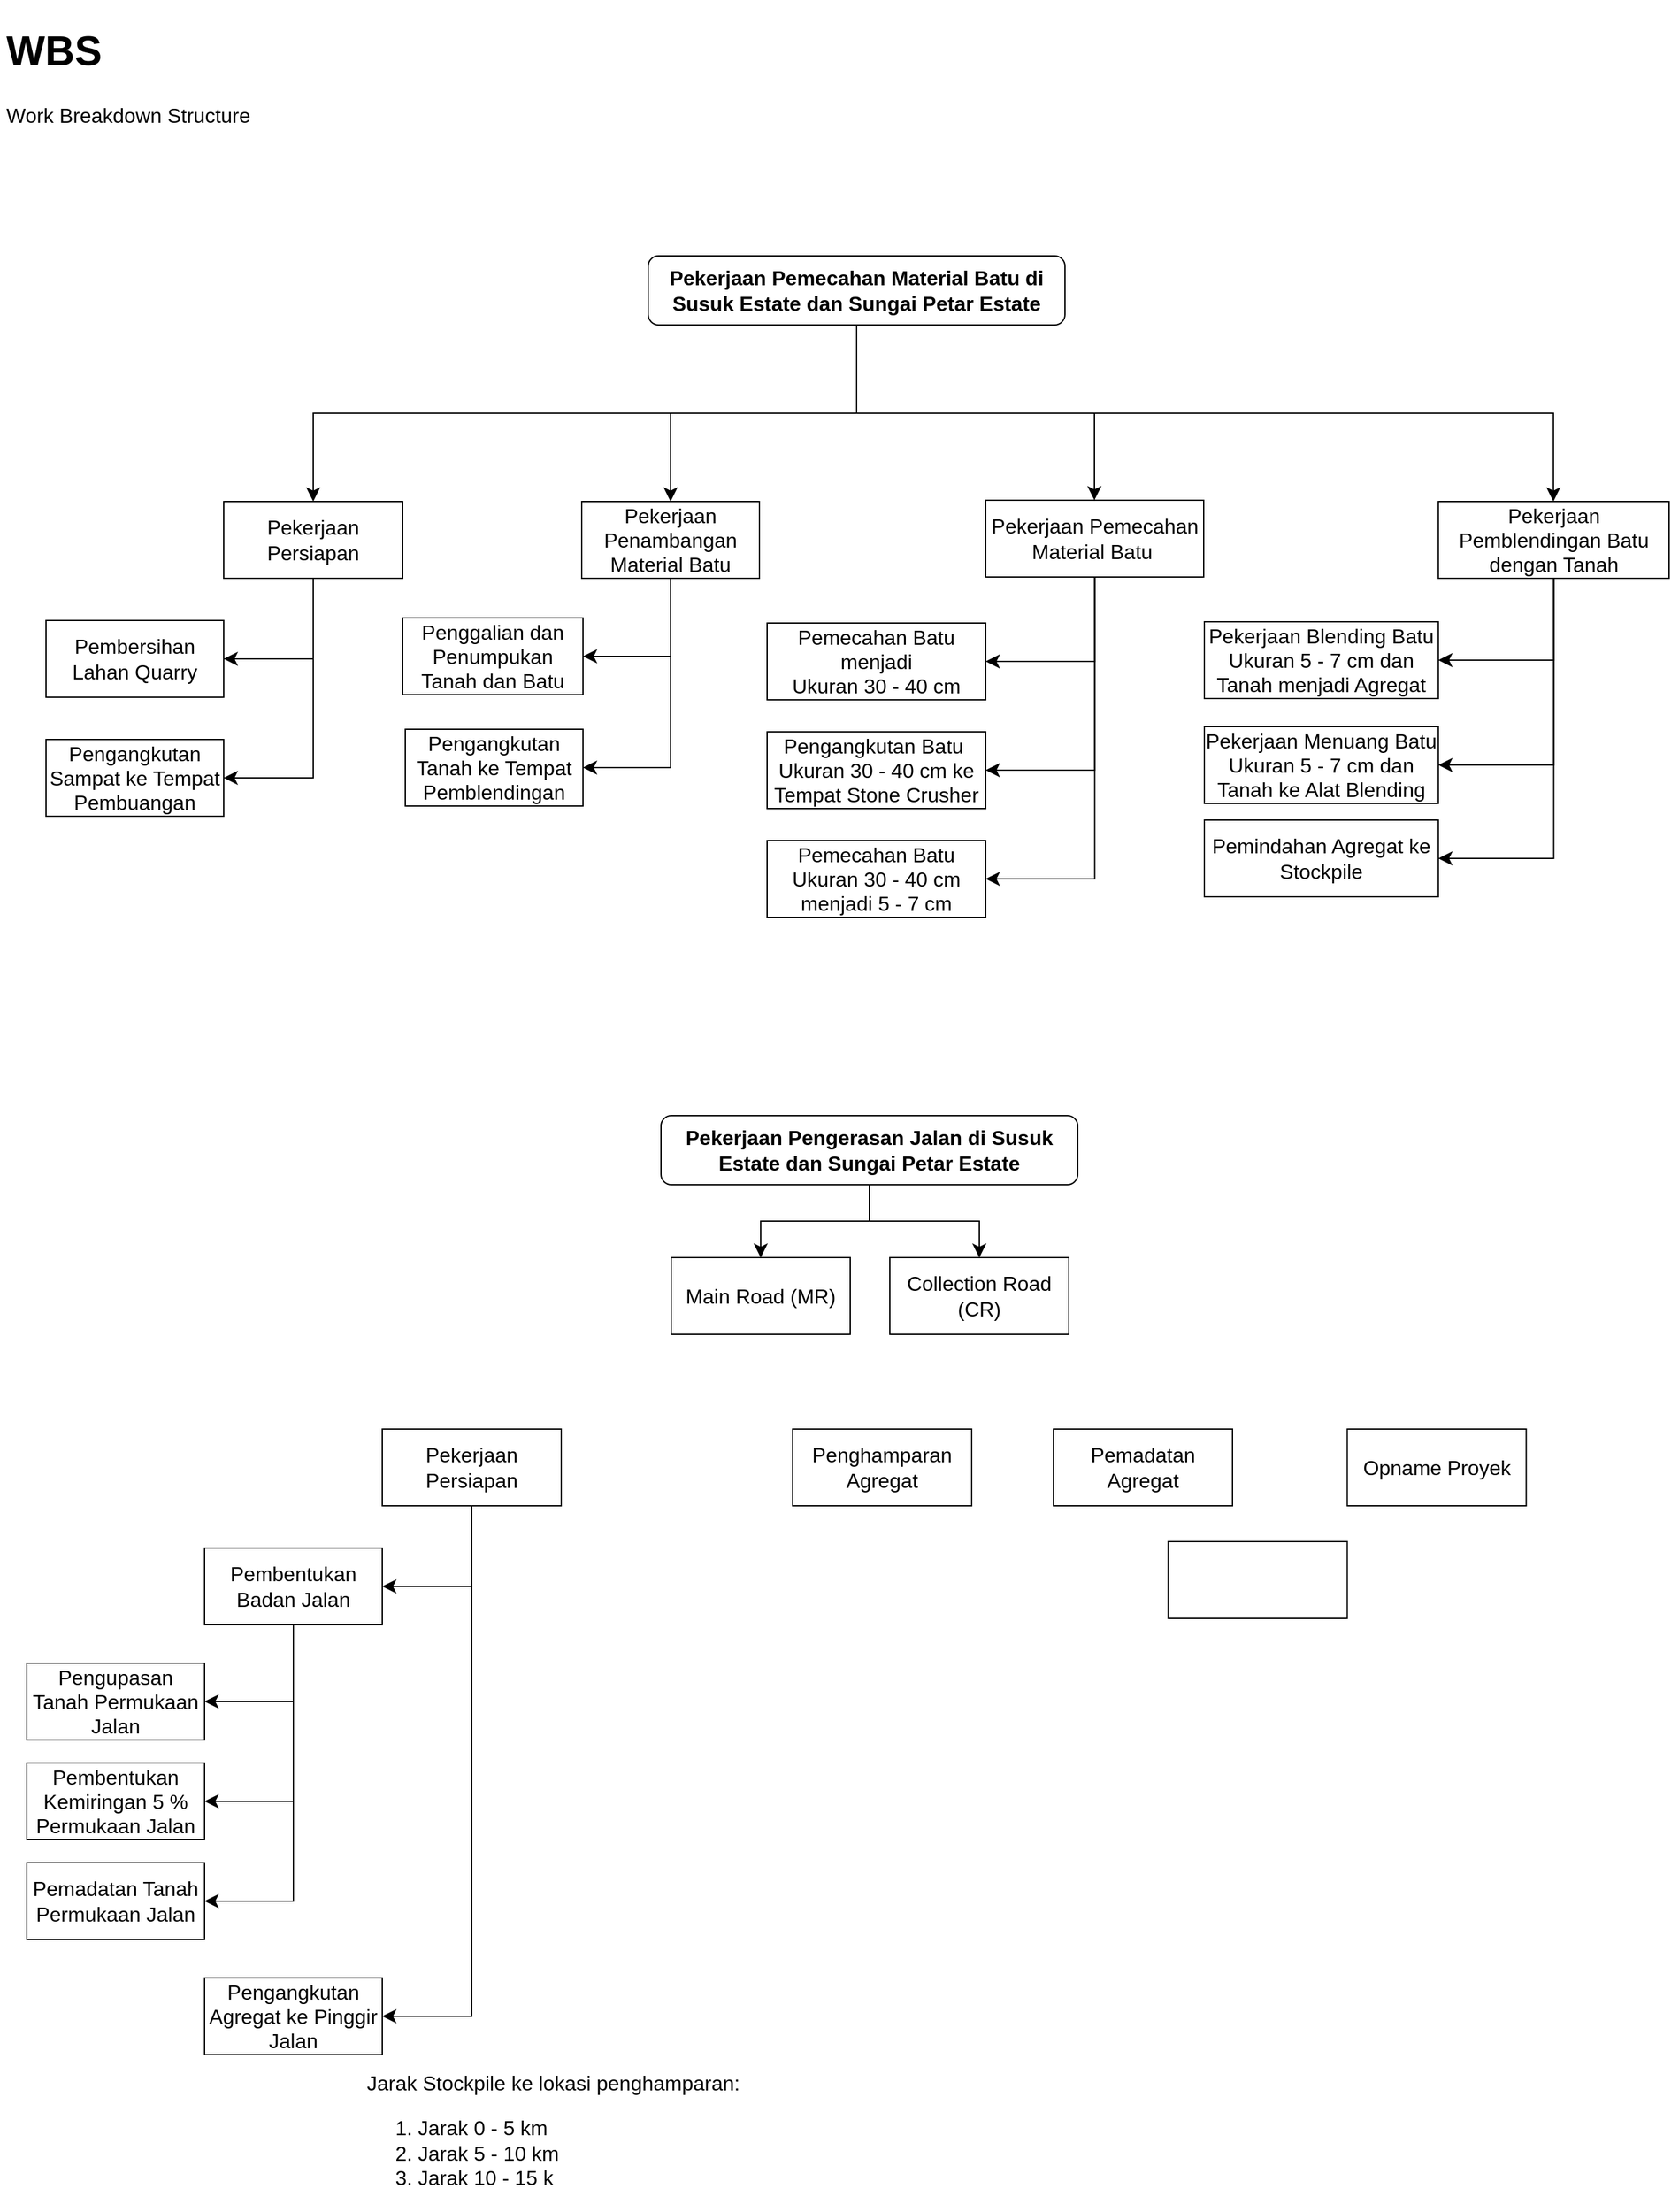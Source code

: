 <mxfile version="22.1.7" type="github">
  <diagram name="Halaman-1" id="wRBTEd7lniKcdnhh70Hd">
    <mxGraphModel dx="2477" dy="1187" grid="0" gridSize="10" guides="1" tooltips="1" connect="1" arrows="1" fold="1" page="0" pageScale="1" pageWidth="827" pageHeight="1169" math="0" shadow="0">
      <root>
        <mxCell id="0" />
        <mxCell id="1" parent="0" />
        <mxCell id="bTMUhpa-gcWHCfG6rpUr-60" style="edgeStyle=orthogonalEdgeStyle;shape=connector;rounded=0;orthogonalLoop=1;jettySize=auto;html=1;entryX=0.5;entryY=0;entryDx=0;entryDy=0;labelBackgroundColor=default;strokeColor=default;align=center;verticalAlign=middle;fontFamily=Helvetica;fontSize=12;fontColor=default;endArrow=classic;startSize=8;endSize=8;" edge="1" parent="1" source="bTMUhpa-gcWHCfG6rpUr-1" target="bTMUhpa-gcWHCfG6rpUr-3">
          <mxGeometry relative="1" as="geometry">
            <Array as="points">
              <mxPoint x="383" y="241" />
              <mxPoint x="-42" y="241" />
            </Array>
          </mxGeometry>
        </mxCell>
        <mxCell id="bTMUhpa-gcWHCfG6rpUr-61" style="edgeStyle=orthogonalEdgeStyle;shape=connector;rounded=0;orthogonalLoop=1;jettySize=auto;html=1;labelBackgroundColor=default;strokeColor=default;align=center;verticalAlign=middle;fontFamily=Helvetica;fontSize=12;fontColor=default;endArrow=classic;startSize=8;endSize=8;" edge="1" parent="1" source="bTMUhpa-gcWHCfG6rpUr-1" target="bTMUhpa-gcWHCfG6rpUr-4">
          <mxGeometry relative="1" as="geometry" />
        </mxCell>
        <mxCell id="bTMUhpa-gcWHCfG6rpUr-62" style="edgeStyle=orthogonalEdgeStyle;shape=connector;rounded=0;orthogonalLoop=1;jettySize=auto;html=1;labelBackgroundColor=default;strokeColor=default;align=center;verticalAlign=middle;fontFamily=Helvetica;fontSize=12;fontColor=default;endArrow=classic;startSize=8;endSize=8;" edge="1" parent="1" source="bTMUhpa-gcWHCfG6rpUr-1" target="bTMUhpa-gcWHCfG6rpUr-5">
          <mxGeometry relative="1" as="geometry">
            <Array as="points">
              <mxPoint x="383" y="241" />
              <mxPoint x="569" y="241" />
            </Array>
          </mxGeometry>
        </mxCell>
        <mxCell id="bTMUhpa-gcWHCfG6rpUr-63" style="edgeStyle=orthogonalEdgeStyle;shape=connector;rounded=0;orthogonalLoop=1;jettySize=auto;html=1;labelBackgroundColor=default;strokeColor=default;align=center;verticalAlign=middle;fontFamily=Helvetica;fontSize=12;fontColor=default;endArrow=classic;startSize=8;endSize=8;" edge="1" parent="1" source="bTMUhpa-gcWHCfG6rpUr-1" target="bTMUhpa-gcWHCfG6rpUr-7">
          <mxGeometry relative="1" as="geometry">
            <Array as="points">
              <mxPoint x="383" y="241" />
              <mxPoint x="928" y="241" />
            </Array>
          </mxGeometry>
        </mxCell>
        <mxCell id="bTMUhpa-gcWHCfG6rpUr-1" value="&lt;b&gt;Pekerjaan Pemecahan Material Batu di Susuk Estate dan Sungai Petar Estate&lt;/b&gt;" style="rounded=1;whiteSpace=wrap;html=1;fontSize=16;labelBackgroundColor=none;" vertex="1" parent="1">
          <mxGeometry x="220" y="118" width="326" height="54" as="geometry" />
        </mxCell>
        <mxCell id="bTMUhpa-gcWHCfG6rpUr-2" value="&lt;h1&gt;WBS&lt;/h1&gt;&lt;p&gt;Work Breakdown Structure&lt;/p&gt;" style="text;html=1;strokeColor=none;fillColor=none;spacing=5;spacingTop=-20;whiteSpace=wrap;overflow=hidden;rounded=0;fontSize=16;labelBackgroundColor=none;" vertex="1" parent="1">
          <mxGeometry x="-287" y="-72" width="299" height="105" as="geometry" />
        </mxCell>
        <mxCell id="bTMUhpa-gcWHCfG6rpUr-56" value="" style="group" vertex="1" connectable="0" parent="1">
          <mxGeometry x="-251" y="310" width="279" height="246" as="geometry" />
        </mxCell>
        <mxCell id="bTMUhpa-gcWHCfG6rpUr-3" value="Pekerjaan Persiapan" style="rounded=0;whiteSpace=wrap;html=1;fontSize=16;labelBackgroundColor=none;" vertex="1" parent="bTMUhpa-gcWHCfG6rpUr-56">
          <mxGeometry x="139" width="140" height="60" as="geometry" />
        </mxCell>
        <mxCell id="bTMUhpa-gcWHCfG6rpUr-8" value="Pembersihan Lahan Quarry" style="rounded=0;whiteSpace=wrap;html=1;fontSize=16;labelBackgroundColor=none;" vertex="1" parent="bTMUhpa-gcWHCfG6rpUr-56">
          <mxGeometry y="93" width="139" height="60" as="geometry" />
        </mxCell>
        <mxCell id="bTMUhpa-gcWHCfG6rpUr-38" style="edgeStyle=orthogonalEdgeStyle;shape=connector;rounded=0;orthogonalLoop=1;jettySize=auto;html=1;entryX=1;entryY=0.5;entryDx=0;entryDy=0;labelBackgroundColor=default;strokeColor=default;align=center;verticalAlign=middle;fontFamily=Helvetica;fontSize=12;fontColor=default;endArrow=classic;startSize=8;endSize=8;" edge="1" parent="bTMUhpa-gcWHCfG6rpUr-56" source="bTMUhpa-gcWHCfG6rpUr-3" target="bTMUhpa-gcWHCfG6rpUr-8">
          <mxGeometry relative="1" as="geometry" />
        </mxCell>
        <mxCell id="bTMUhpa-gcWHCfG6rpUr-9" value="Pengangkutan Sampat ke Tempat Pembuangan" style="rounded=0;whiteSpace=wrap;html=1;fontSize=16;labelBackgroundColor=none;" vertex="1" parent="bTMUhpa-gcWHCfG6rpUr-56">
          <mxGeometry y="186" width="139" height="60" as="geometry" />
        </mxCell>
        <mxCell id="bTMUhpa-gcWHCfG6rpUr-39" style="edgeStyle=orthogonalEdgeStyle;shape=connector;rounded=0;orthogonalLoop=1;jettySize=auto;html=1;entryX=1;entryY=0.5;entryDx=0;entryDy=0;labelBackgroundColor=default;strokeColor=default;align=center;verticalAlign=middle;fontFamily=Helvetica;fontSize=12;fontColor=default;endArrow=classic;startSize=8;endSize=8;" edge="1" parent="bTMUhpa-gcWHCfG6rpUr-56" source="bTMUhpa-gcWHCfG6rpUr-3" target="bTMUhpa-gcWHCfG6rpUr-9">
          <mxGeometry relative="1" as="geometry" />
        </mxCell>
        <mxCell id="bTMUhpa-gcWHCfG6rpUr-57" value="" style="group" vertex="1" connectable="0" parent="1">
          <mxGeometry x="28" y="310" width="509" height="238" as="geometry" />
        </mxCell>
        <mxCell id="bTMUhpa-gcWHCfG6rpUr-4" value="Pekerjaan Penambangan Material Batu" style="rounded=0;whiteSpace=wrap;html=1;fontSize=16;labelBackgroundColor=none;" vertex="1" parent="bTMUhpa-gcWHCfG6rpUr-57">
          <mxGeometry x="140" width="139" height="60" as="geometry" />
        </mxCell>
        <mxCell id="bTMUhpa-gcWHCfG6rpUr-10" value="Penggalian dan Penumpukan Tanah dan Batu" style="rounded=0;whiteSpace=wrap;html=1;fontSize=16;labelBackgroundColor=none;" vertex="1" parent="bTMUhpa-gcWHCfG6rpUr-57">
          <mxGeometry y="91" width="141" height="60" as="geometry" />
        </mxCell>
        <mxCell id="bTMUhpa-gcWHCfG6rpUr-41" style="edgeStyle=orthogonalEdgeStyle;shape=connector;rounded=0;orthogonalLoop=1;jettySize=auto;html=1;entryX=1;entryY=0.5;entryDx=0;entryDy=0;labelBackgroundColor=default;strokeColor=default;align=center;verticalAlign=middle;fontFamily=Helvetica;fontSize=12;fontColor=default;endArrow=classic;startSize=8;endSize=8;" edge="1" parent="bTMUhpa-gcWHCfG6rpUr-57" source="bTMUhpa-gcWHCfG6rpUr-4" target="bTMUhpa-gcWHCfG6rpUr-10">
          <mxGeometry relative="1" as="geometry" />
        </mxCell>
        <mxCell id="bTMUhpa-gcWHCfG6rpUr-11" value="Pengangkutan Tanah ke Tempat Pemblendingan" style="rounded=0;whiteSpace=wrap;html=1;fontSize=16;labelBackgroundColor=none;" vertex="1" parent="bTMUhpa-gcWHCfG6rpUr-57">
          <mxGeometry x="2" y="178" width="139" height="60" as="geometry" />
        </mxCell>
        <mxCell id="bTMUhpa-gcWHCfG6rpUr-40" style="edgeStyle=orthogonalEdgeStyle;shape=connector;rounded=0;orthogonalLoop=1;jettySize=auto;html=1;entryX=1;entryY=0.5;entryDx=0;entryDy=0;labelBackgroundColor=default;strokeColor=default;align=center;verticalAlign=middle;fontFamily=Helvetica;fontSize=12;fontColor=default;endArrow=classic;startSize=8;endSize=8;" edge="1" parent="bTMUhpa-gcWHCfG6rpUr-57" source="bTMUhpa-gcWHCfG6rpUr-4" target="bTMUhpa-gcWHCfG6rpUr-11">
          <mxGeometry relative="1" as="geometry" />
        </mxCell>
        <mxCell id="bTMUhpa-gcWHCfG6rpUr-58" value="" style="group" vertex="1" connectable="0" parent="1">
          <mxGeometry x="313" y="309" width="341.5" height="326" as="geometry" />
        </mxCell>
        <mxCell id="bTMUhpa-gcWHCfG6rpUr-5" value="Pekerjaan Pemecahan Material Batu&amp;nbsp;" style="rounded=0;whiteSpace=wrap;html=1;fontSize=16;labelBackgroundColor=none;" vertex="1" parent="bTMUhpa-gcWHCfG6rpUr-58">
          <mxGeometry x="171" width="170.5" height="60" as="geometry" />
        </mxCell>
        <mxCell id="bTMUhpa-gcWHCfG6rpUr-12" value="Pemecahan Batu menjadi &lt;br&gt;Ukuran 30 - 40 cm" style="rounded=0;whiteSpace=wrap;html=1;fontSize=16;labelBackgroundColor=none;" vertex="1" parent="bTMUhpa-gcWHCfG6rpUr-58">
          <mxGeometry y="96" width="171" height="60" as="geometry" />
        </mxCell>
        <mxCell id="bTMUhpa-gcWHCfG6rpUr-43" style="edgeStyle=orthogonalEdgeStyle;shape=connector;rounded=0;orthogonalLoop=1;jettySize=auto;html=1;entryX=1;entryY=0.5;entryDx=0;entryDy=0;labelBackgroundColor=default;strokeColor=default;align=center;verticalAlign=middle;fontFamily=Helvetica;fontSize=12;fontColor=default;endArrow=classic;startSize=8;endSize=8;exitX=0.5;exitY=1;exitDx=0;exitDy=0;" edge="1" parent="bTMUhpa-gcWHCfG6rpUr-58" source="bTMUhpa-gcWHCfG6rpUr-5" target="bTMUhpa-gcWHCfG6rpUr-12">
          <mxGeometry relative="1" as="geometry">
            <Array as="points">
              <mxPoint x="255.75" y="126" />
            </Array>
          </mxGeometry>
        </mxCell>
        <mxCell id="bTMUhpa-gcWHCfG6rpUr-13" value="Pengangkutan Batu&amp;nbsp; Ukuran 30 - 40 cm ke Tempat Stone Crusher" style="rounded=0;whiteSpace=wrap;html=1;fontSize=16;labelBackgroundColor=none;" vertex="1" parent="bTMUhpa-gcWHCfG6rpUr-58">
          <mxGeometry y="181" width="171" height="60" as="geometry" />
        </mxCell>
        <mxCell id="bTMUhpa-gcWHCfG6rpUr-42" style="edgeStyle=orthogonalEdgeStyle;shape=connector;rounded=0;orthogonalLoop=1;jettySize=auto;html=1;entryX=1;entryY=0.5;entryDx=0;entryDy=0;labelBackgroundColor=default;strokeColor=default;align=center;verticalAlign=middle;fontFamily=Helvetica;fontSize=12;fontColor=default;endArrow=classic;startSize=8;endSize=8;" edge="1" parent="bTMUhpa-gcWHCfG6rpUr-58" source="bTMUhpa-gcWHCfG6rpUr-5" target="bTMUhpa-gcWHCfG6rpUr-13">
          <mxGeometry relative="1" as="geometry">
            <Array as="points">
              <mxPoint x="256.75" y="211" />
            </Array>
          </mxGeometry>
        </mxCell>
        <mxCell id="bTMUhpa-gcWHCfG6rpUr-14" value="Pemecahan Batu Ukuran 30 - 40 cm menjadi 5 - 7 cm" style="rounded=0;whiteSpace=wrap;html=1;fontSize=16;labelBackgroundColor=none;" vertex="1" parent="bTMUhpa-gcWHCfG6rpUr-58">
          <mxGeometry y="266" width="171" height="60" as="geometry" />
        </mxCell>
        <mxCell id="bTMUhpa-gcWHCfG6rpUr-44" style="edgeStyle=orthogonalEdgeStyle;shape=connector;rounded=0;orthogonalLoop=1;jettySize=auto;html=1;entryX=1;entryY=0.5;entryDx=0;entryDy=0;labelBackgroundColor=default;strokeColor=default;align=center;verticalAlign=middle;fontFamily=Helvetica;fontSize=12;fontColor=default;endArrow=classic;startSize=8;endSize=8;" edge="1" parent="bTMUhpa-gcWHCfG6rpUr-58" source="bTMUhpa-gcWHCfG6rpUr-5" target="bTMUhpa-gcWHCfG6rpUr-14">
          <mxGeometry relative="1" as="geometry">
            <Array as="points">
              <mxPoint x="256.75" y="296" />
            </Array>
          </mxGeometry>
        </mxCell>
        <mxCell id="bTMUhpa-gcWHCfG6rpUr-59" value="" style="group" vertex="1" connectable="0" parent="1">
          <mxGeometry x="655" y="310" width="363.5" height="309" as="geometry" />
        </mxCell>
        <mxCell id="bTMUhpa-gcWHCfG6rpUr-7" value="Pekerjaan Pemblendingan Batu dengan Tanah" style="rounded=0;whiteSpace=wrap;html=1;fontSize=16;labelBackgroundColor=none;" vertex="1" parent="bTMUhpa-gcWHCfG6rpUr-59">
          <mxGeometry x="183" width="180.5" height="60" as="geometry" />
        </mxCell>
        <mxCell id="bTMUhpa-gcWHCfG6rpUr-15" value="Pekerjaan Menuang Batu Ukuran 5 - 7 cm dan Tanah ke Alat Blending" style="rounded=0;whiteSpace=wrap;html=1;fontSize=16;labelBackgroundColor=none;" vertex="1" parent="bTMUhpa-gcWHCfG6rpUr-59">
          <mxGeometry y="176" width="183" height="60" as="geometry" />
        </mxCell>
        <mxCell id="bTMUhpa-gcWHCfG6rpUr-53" style="edgeStyle=orthogonalEdgeStyle;shape=connector;rounded=0;orthogonalLoop=1;jettySize=auto;html=1;entryX=1;entryY=0.5;entryDx=0;entryDy=0;labelBackgroundColor=default;strokeColor=default;align=center;verticalAlign=middle;fontFamily=Helvetica;fontSize=12;fontColor=default;endArrow=classic;startSize=8;endSize=8;" edge="1" parent="bTMUhpa-gcWHCfG6rpUr-59" source="bTMUhpa-gcWHCfG6rpUr-7" target="bTMUhpa-gcWHCfG6rpUr-15">
          <mxGeometry relative="1" as="geometry">
            <Array as="points">
              <mxPoint x="273" y="206" />
            </Array>
          </mxGeometry>
        </mxCell>
        <mxCell id="bTMUhpa-gcWHCfG6rpUr-16" value="Pekerjaan Blending Batu Ukuran 5 - 7 cm dan Tanah menjadi Agregat" style="rounded=0;whiteSpace=wrap;html=1;fontSize=16;labelBackgroundColor=none;" vertex="1" parent="bTMUhpa-gcWHCfG6rpUr-59">
          <mxGeometry y="94" width="183" height="60" as="geometry" />
        </mxCell>
        <mxCell id="bTMUhpa-gcWHCfG6rpUr-52" style="edgeStyle=orthogonalEdgeStyle;shape=connector;rounded=0;orthogonalLoop=1;jettySize=auto;html=1;entryX=1;entryY=0.5;entryDx=0;entryDy=0;labelBackgroundColor=default;strokeColor=default;align=center;verticalAlign=middle;fontFamily=Helvetica;fontSize=12;fontColor=default;endArrow=classic;startSize=8;endSize=8;exitX=0.5;exitY=1;exitDx=0;exitDy=0;" edge="1" parent="bTMUhpa-gcWHCfG6rpUr-59" source="bTMUhpa-gcWHCfG6rpUr-7" target="bTMUhpa-gcWHCfG6rpUr-16">
          <mxGeometry relative="1" as="geometry" />
        </mxCell>
        <mxCell id="bTMUhpa-gcWHCfG6rpUr-17" value="Pemindahan Agregat ke Stockpile" style="rounded=0;whiteSpace=wrap;html=1;fontSize=16;labelBackgroundColor=none;" vertex="1" parent="bTMUhpa-gcWHCfG6rpUr-59">
          <mxGeometry y="249" width="183" height="60" as="geometry" />
        </mxCell>
        <mxCell id="bTMUhpa-gcWHCfG6rpUr-55" style="edgeStyle=orthogonalEdgeStyle;shape=connector;rounded=0;orthogonalLoop=1;jettySize=auto;html=1;entryX=1;entryY=0.5;entryDx=0;entryDy=0;labelBackgroundColor=default;strokeColor=default;align=center;verticalAlign=middle;fontFamily=Helvetica;fontSize=12;fontColor=default;endArrow=classic;startSize=8;endSize=8;" edge="1" parent="bTMUhpa-gcWHCfG6rpUr-59" source="bTMUhpa-gcWHCfG6rpUr-7" target="bTMUhpa-gcWHCfG6rpUr-17">
          <mxGeometry relative="1" as="geometry">
            <Array as="points">
              <mxPoint x="273" y="279" />
            </Array>
          </mxGeometry>
        </mxCell>
        <mxCell id="bTMUhpa-gcWHCfG6rpUr-86" style="edgeStyle=orthogonalEdgeStyle;shape=connector;rounded=0;orthogonalLoop=1;jettySize=auto;html=1;labelBackgroundColor=default;strokeColor=default;align=center;verticalAlign=middle;fontFamily=Helvetica;fontSize=12;fontColor=default;endArrow=classic;startSize=8;endSize=8;entryX=0.5;entryY=0;entryDx=0;entryDy=0;" edge="1" parent="1" source="bTMUhpa-gcWHCfG6rpUr-64" target="bTMUhpa-gcWHCfG6rpUr-83">
          <mxGeometry relative="1" as="geometry">
            <mxPoint x="408.121" y="912.303" as="targetPoint" />
          </mxGeometry>
        </mxCell>
        <mxCell id="bTMUhpa-gcWHCfG6rpUr-87" style="edgeStyle=orthogonalEdgeStyle;shape=connector;rounded=0;orthogonalLoop=1;jettySize=auto;html=1;entryX=0.5;entryY=0;entryDx=0;entryDy=0;labelBackgroundColor=default;strokeColor=default;align=center;verticalAlign=middle;fontFamily=Helvetica;fontSize=12;fontColor=default;endArrow=classic;startSize=8;endSize=8;" edge="1" parent="1" source="bTMUhpa-gcWHCfG6rpUr-64" target="bTMUhpa-gcWHCfG6rpUr-84">
          <mxGeometry relative="1" as="geometry" />
        </mxCell>
        <mxCell id="bTMUhpa-gcWHCfG6rpUr-64" value="&lt;b&gt;Pekerjaan Pengerasan Jalan di Susuk Estate dan Sungai Petar Estate&lt;br&gt;&lt;/b&gt;" style="rounded=1;whiteSpace=wrap;html=1;fontSize=16;labelBackgroundColor=none;" vertex="1" parent="1">
          <mxGeometry x="230" y="790" width="326" height="54" as="geometry" />
        </mxCell>
        <mxCell id="bTMUhpa-gcWHCfG6rpUr-82" value="" style="group" vertex="1" connectable="0" parent="1">
          <mxGeometry x="-266" y="1035" width="608" height="611" as="geometry" />
        </mxCell>
        <mxCell id="bTMUhpa-gcWHCfG6rpUr-66" value="Pekerjaan Persiapan" style="rounded=0;whiteSpace=wrap;html=1;fontSize=16;labelBackgroundColor=none;" vertex="1" parent="bTMUhpa-gcWHCfG6rpUr-82">
          <mxGeometry x="278" width="140" height="60" as="geometry" />
        </mxCell>
        <mxCell id="bTMUhpa-gcWHCfG6rpUr-67" value="Pembentukan Badan Jalan" style="rounded=0;whiteSpace=wrap;html=1;fontSize=16;labelBackgroundColor=none;" vertex="1" parent="bTMUhpa-gcWHCfG6rpUr-82">
          <mxGeometry x="139" y="93" width="139" height="60" as="geometry" />
        </mxCell>
        <mxCell id="bTMUhpa-gcWHCfG6rpUr-68" style="edgeStyle=orthogonalEdgeStyle;shape=connector;rounded=0;orthogonalLoop=1;jettySize=auto;html=1;entryX=1;entryY=0.5;entryDx=0;entryDy=0;labelBackgroundColor=default;strokeColor=default;align=center;verticalAlign=middle;fontFamily=Helvetica;fontSize=12;fontColor=default;endArrow=classic;startSize=8;endSize=8;" edge="1" parent="bTMUhpa-gcWHCfG6rpUr-82" source="bTMUhpa-gcWHCfG6rpUr-66" target="bTMUhpa-gcWHCfG6rpUr-67">
          <mxGeometry relative="1" as="geometry" />
        </mxCell>
        <mxCell id="bTMUhpa-gcWHCfG6rpUr-71" value="Pengupasan Tanah Permukaan Jalan" style="rounded=0;whiteSpace=wrap;html=1;fontSize=16;labelBackgroundColor=none;" vertex="1" parent="bTMUhpa-gcWHCfG6rpUr-82">
          <mxGeometry y="183" width="139" height="60" as="geometry" />
        </mxCell>
        <mxCell id="bTMUhpa-gcWHCfG6rpUr-74" style="edgeStyle=orthogonalEdgeStyle;shape=connector;rounded=0;orthogonalLoop=1;jettySize=auto;html=1;entryX=1;entryY=0.5;entryDx=0;entryDy=0;labelBackgroundColor=default;strokeColor=default;align=center;verticalAlign=middle;fontFamily=Helvetica;fontSize=12;fontColor=default;endArrow=classic;startSize=8;endSize=8;" edge="1" parent="bTMUhpa-gcWHCfG6rpUr-82" source="bTMUhpa-gcWHCfG6rpUr-67" target="bTMUhpa-gcWHCfG6rpUr-71">
          <mxGeometry relative="1" as="geometry" />
        </mxCell>
        <mxCell id="bTMUhpa-gcWHCfG6rpUr-72" value="Pembentukan Kemiringan 5 % Permukaan Jalan" style="rounded=0;whiteSpace=wrap;html=1;fontSize=16;labelBackgroundColor=none;" vertex="1" parent="bTMUhpa-gcWHCfG6rpUr-82">
          <mxGeometry y="261" width="139" height="60" as="geometry" />
        </mxCell>
        <mxCell id="bTMUhpa-gcWHCfG6rpUr-75" style="edgeStyle=orthogonalEdgeStyle;shape=connector;rounded=0;orthogonalLoop=1;jettySize=auto;html=1;entryX=1;entryY=0.5;entryDx=0;entryDy=0;labelBackgroundColor=default;strokeColor=default;align=center;verticalAlign=middle;fontFamily=Helvetica;fontSize=12;fontColor=default;endArrow=classic;startSize=8;endSize=8;" edge="1" parent="bTMUhpa-gcWHCfG6rpUr-82" source="bTMUhpa-gcWHCfG6rpUr-67" target="bTMUhpa-gcWHCfG6rpUr-72">
          <mxGeometry relative="1" as="geometry" />
        </mxCell>
        <mxCell id="bTMUhpa-gcWHCfG6rpUr-73" value="Pemadatan Tanah Permukaan Jalan" style="rounded=0;whiteSpace=wrap;html=1;fontSize=16;labelBackgroundColor=none;" vertex="1" parent="bTMUhpa-gcWHCfG6rpUr-82">
          <mxGeometry y="339" width="139" height="60" as="geometry" />
        </mxCell>
        <mxCell id="bTMUhpa-gcWHCfG6rpUr-76" style="edgeStyle=orthogonalEdgeStyle;shape=connector;rounded=0;orthogonalLoop=1;jettySize=auto;html=1;entryX=1;entryY=0.5;entryDx=0;entryDy=0;labelBackgroundColor=default;strokeColor=default;align=center;verticalAlign=middle;fontFamily=Helvetica;fontSize=12;fontColor=default;endArrow=classic;startSize=8;endSize=8;" edge="1" parent="bTMUhpa-gcWHCfG6rpUr-82" source="bTMUhpa-gcWHCfG6rpUr-67" target="bTMUhpa-gcWHCfG6rpUr-73">
          <mxGeometry relative="1" as="geometry" />
        </mxCell>
        <mxCell id="bTMUhpa-gcWHCfG6rpUr-77" value="Pengangkutan Agregat ke Pinggir Jalan" style="rounded=0;whiteSpace=wrap;html=1;fontSize=16;labelBackgroundColor=none;" vertex="1" parent="bTMUhpa-gcWHCfG6rpUr-82">
          <mxGeometry x="139" y="429" width="139" height="60" as="geometry" />
        </mxCell>
        <mxCell id="bTMUhpa-gcWHCfG6rpUr-81" value="&lt;font style=&quot;font-size: 16px;&quot;&gt;Jarak Stockpile ke lokasi penghamparan:&lt;br&gt;&lt;ol&gt;&lt;li&gt;&lt;font style=&quot;font-size: 16px;&quot;&gt;Jarak 0 - 5 km&lt;/font&gt;&lt;/li&gt;&lt;li&gt;&lt;font style=&quot;font-size: 16px;&quot;&gt;Jarak 5 - 10 km&lt;/font&gt;&lt;/li&gt;&lt;li&gt;&lt;font style=&quot;font-size: 16px;&quot;&gt;Jarak 10 - 15 k&lt;/font&gt;&lt;/li&gt;&lt;/ol&gt;&lt;/font&gt;" style="text;html=1;strokeColor=none;fillColor=none;align=left;verticalAlign=middle;whiteSpace=wrap;rounded=0;fontSize=12;fontFamily=Helvetica;fontColor=default;" vertex="1" parent="bTMUhpa-gcWHCfG6rpUr-82">
          <mxGeometry x="264" y="501" width="344" height="110" as="geometry" />
        </mxCell>
        <mxCell id="bTMUhpa-gcWHCfG6rpUr-80" style="edgeStyle=orthogonalEdgeStyle;shape=connector;rounded=0;orthogonalLoop=1;jettySize=auto;html=1;entryX=1;entryY=0.5;entryDx=0;entryDy=0;labelBackgroundColor=default;strokeColor=default;align=center;verticalAlign=middle;fontFamily=Helvetica;fontSize=12;fontColor=default;endArrow=classic;startSize=8;endSize=8;" edge="1" parent="bTMUhpa-gcWHCfG6rpUr-82" source="bTMUhpa-gcWHCfG6rpUr-66" target="bTMUhpa-gcWHCfG6rpUr-77">
          <mxGeometry relative="1" as="geometry" />
        </mxCell>
        <mxCell id="bTMUhpa-gcWHCfG6rpUr-85" value="" style="group" vertex="1" connectable="0" parent="1">
          <mxGeometry x="238" y="901" width="311" height="60" as="geometry" />
        </mxCell>
        <mxCell id="bTMUhpa-gcWHCfG6rpUr-83" value="Main Road (MR)" style="rounded=0;whiteSpace=wrap;html=1;fontSize=16;labelBackgroundColor=none;" vertex="1" parent="bTMUhpa-gcWHCfG6rpUr-85">
          <mxGeometry width="140" height="60" as="geometry" />
        </mxCell>
        <mxCell id="bTMUhpa-gcWHCfG6rpUr-84" value="Collection Road (CR)" style="rounded=0;whiteSpace=wrap;html=1;fontSize=16;labelBackgroundColor=none;" vertex="1" parent="bTMUhpa-gcWHCfG6rpUr-85">
          <mxGeometry x="171" width="140" height="60" as="geometry" />
        </mxCell>
        <mxCell id="bTMUhpa-gcWHCfG6rpUr-104" value="Penghamparan Agregat" style="rounded=0;whiteSpace=wrap;html=1;fontSize=16;labelBackgroundColor=none;" vertex="1" parent="1">
          <mxGeometry x="333" y="1035" width="140" height="60" as="geometry" />
        </mxCell>
        <mxCell id="bTMUhpa-gcWHCfG6rpUr-105" value="Pemadatan Agregat" style="rounded=0;whiteSpace=wrap;html=1;fontSize=16;labelBackgroundColor=none;" vertex="1" parent="1">
          <mxGeometry x="537" y="1035" width="140" height="60" as="geometry" />
        </mxCell>
        <mxCell id="bTMUhpa-gcWHCfG6rpUr-106" value="Opname Proyek" style="rounded=0;whiteSpace=wrap;html=1;fontSize=16;labelBackgroundColor=none;" vertex="1" parent="1">
          <mxGeometry x="766.75" y="1035" width="140" height="60" as="geometry" />
        </mxCell>
        <mxCell id="bTMUhpa-gcWHCfG6rpUr-107" value="&lt;br&gt;" style="rounded=0;whiteSpace=wrap;html=1;fontSize=16;labelBackgroundColor=none;" vertex="1" parent="1">
          <mxGeometry x="626.75" y="1123" width="140" height="60" as="geometry" />
        </mxCell>
      </root>
    </mxGraphModel>
  </diagram>
</mxfile>
